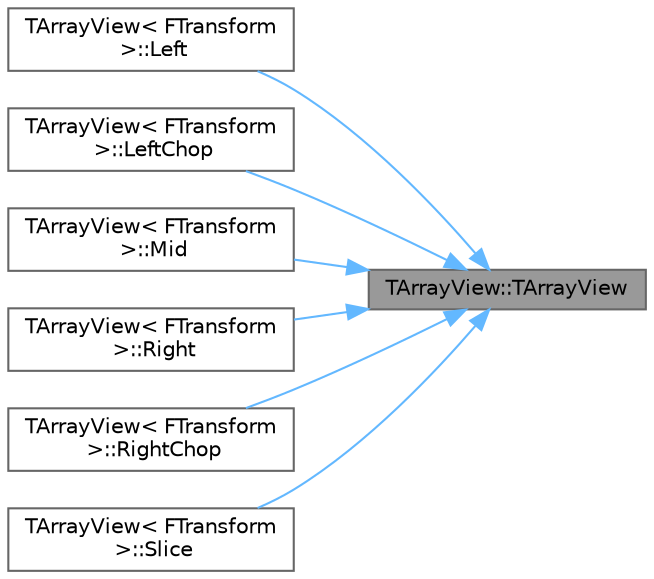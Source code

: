 digraph "TArrayView::TArrayView"
{
 // INTERACTIVE_SVG=YES
 // LATEX_PDF_SIZE
  bgcolor="transparent";
  edge [fontname=Helvetica,fontsize=10,labelfontname=Helvetica,labelfontsize=10];
  node [fontname=Helvetica,fontsize=10,shape=box,height=0.2,width=0.4];
  rankdir="RL";
  Node1 [id="Node000001",label="TArrayView::TArrayView",height=0.2,width=0.4,color="gray40", fillcolor="grey60", style="filled", fontcolor="black",tooltip="Constructor."];
  Node1 -> Node2 [id="edge1_Node000001_Node000002",dir="back",color="steelblue1",style="solid",tooltip=" "];
  Node2 [id="Node000002",label="TArrayView\< FTransform\l \>::Left",height=0.2,width=0.4,color="grey40", fillcolor="white", style="filled",URL="$db/d13/classTArrayView.html#ad39acbbee2e12239e3407695b8ceb8b5",tooltip=" "];
  Node1 -> Node3 [id="edge2_Node000001_Node000003",dir="back",color="steelblue1",style="solid",tooltip=" "];
  Node3 [id="Node000003",label="TArrayView\< FTransform\l \>::LeftChop",height=0.2,width=0.4,color="grey40", fillcolor="white", style="filled",URL="$db/d13/classTArrayView.html#a71560431636c6e5d95c8a8c537953b0f",tooltip=" "];
  Node1 -> Node4 [id="edge3_Node000001_Node000004",dir="back",color="steelblue1",style="solid",tooltip=" "];
  Node4 [id="Node000004",label="TArrayView\< FTransform\l \>::Mid",height=0.2,width=0.4,color="grey40", fillcolor="white", style="filled",URL="$db/d13/classTArrayView.html#ab9aa273dfdffa952dcb80d4e393ed953",tooltip=" "];
  Node1 -> Node5 [id="edge4_Node000001_Node000005",dir="back",color="steelblue1",style="solid",tooltip=" "];
  Node5 [id="Node000005",label="TArrayView\< FTransform\l \>::Right",height=0.2,width=0.4,color="grey40", fillcolor="white", style="filled",URL="$db/d13/classTArrayView.html#ae43fd28b92aceea343a52a2c1b212cab",tooltip=" "];
  Node1 -> Node6 [id="edge5_Node000001_Node000006",dir="back",color="steelblue1",style="solid",tooltip=" "];
  Node6 [id="Node000006",label="TArrayView\< FTransform\l \>::RightChop",height=0.2,width=0.4,color="grey40", fillcolor="white", style="filled",URL="$db/d13/classTArrayView.html#afc423f9ab3e6f1b03e045c98bebf14d9",tooltip=" "];
  Node1 -> Node7 [id="edge6_Node000001_Node000007",dir="back",color="steelblue1",style="solid",tooltip=" "];
  Node7 [id="Node000007",label="TArrayView\< FTransform\l \>::Slice",height=0.2,width=0.4,color="grey40", fillcolor="white", style="filled",URL="$db/d13/classTArrayView.html#a22e541d4d4041ea433364ca5f74b47eb",tooltip=" "];
}
